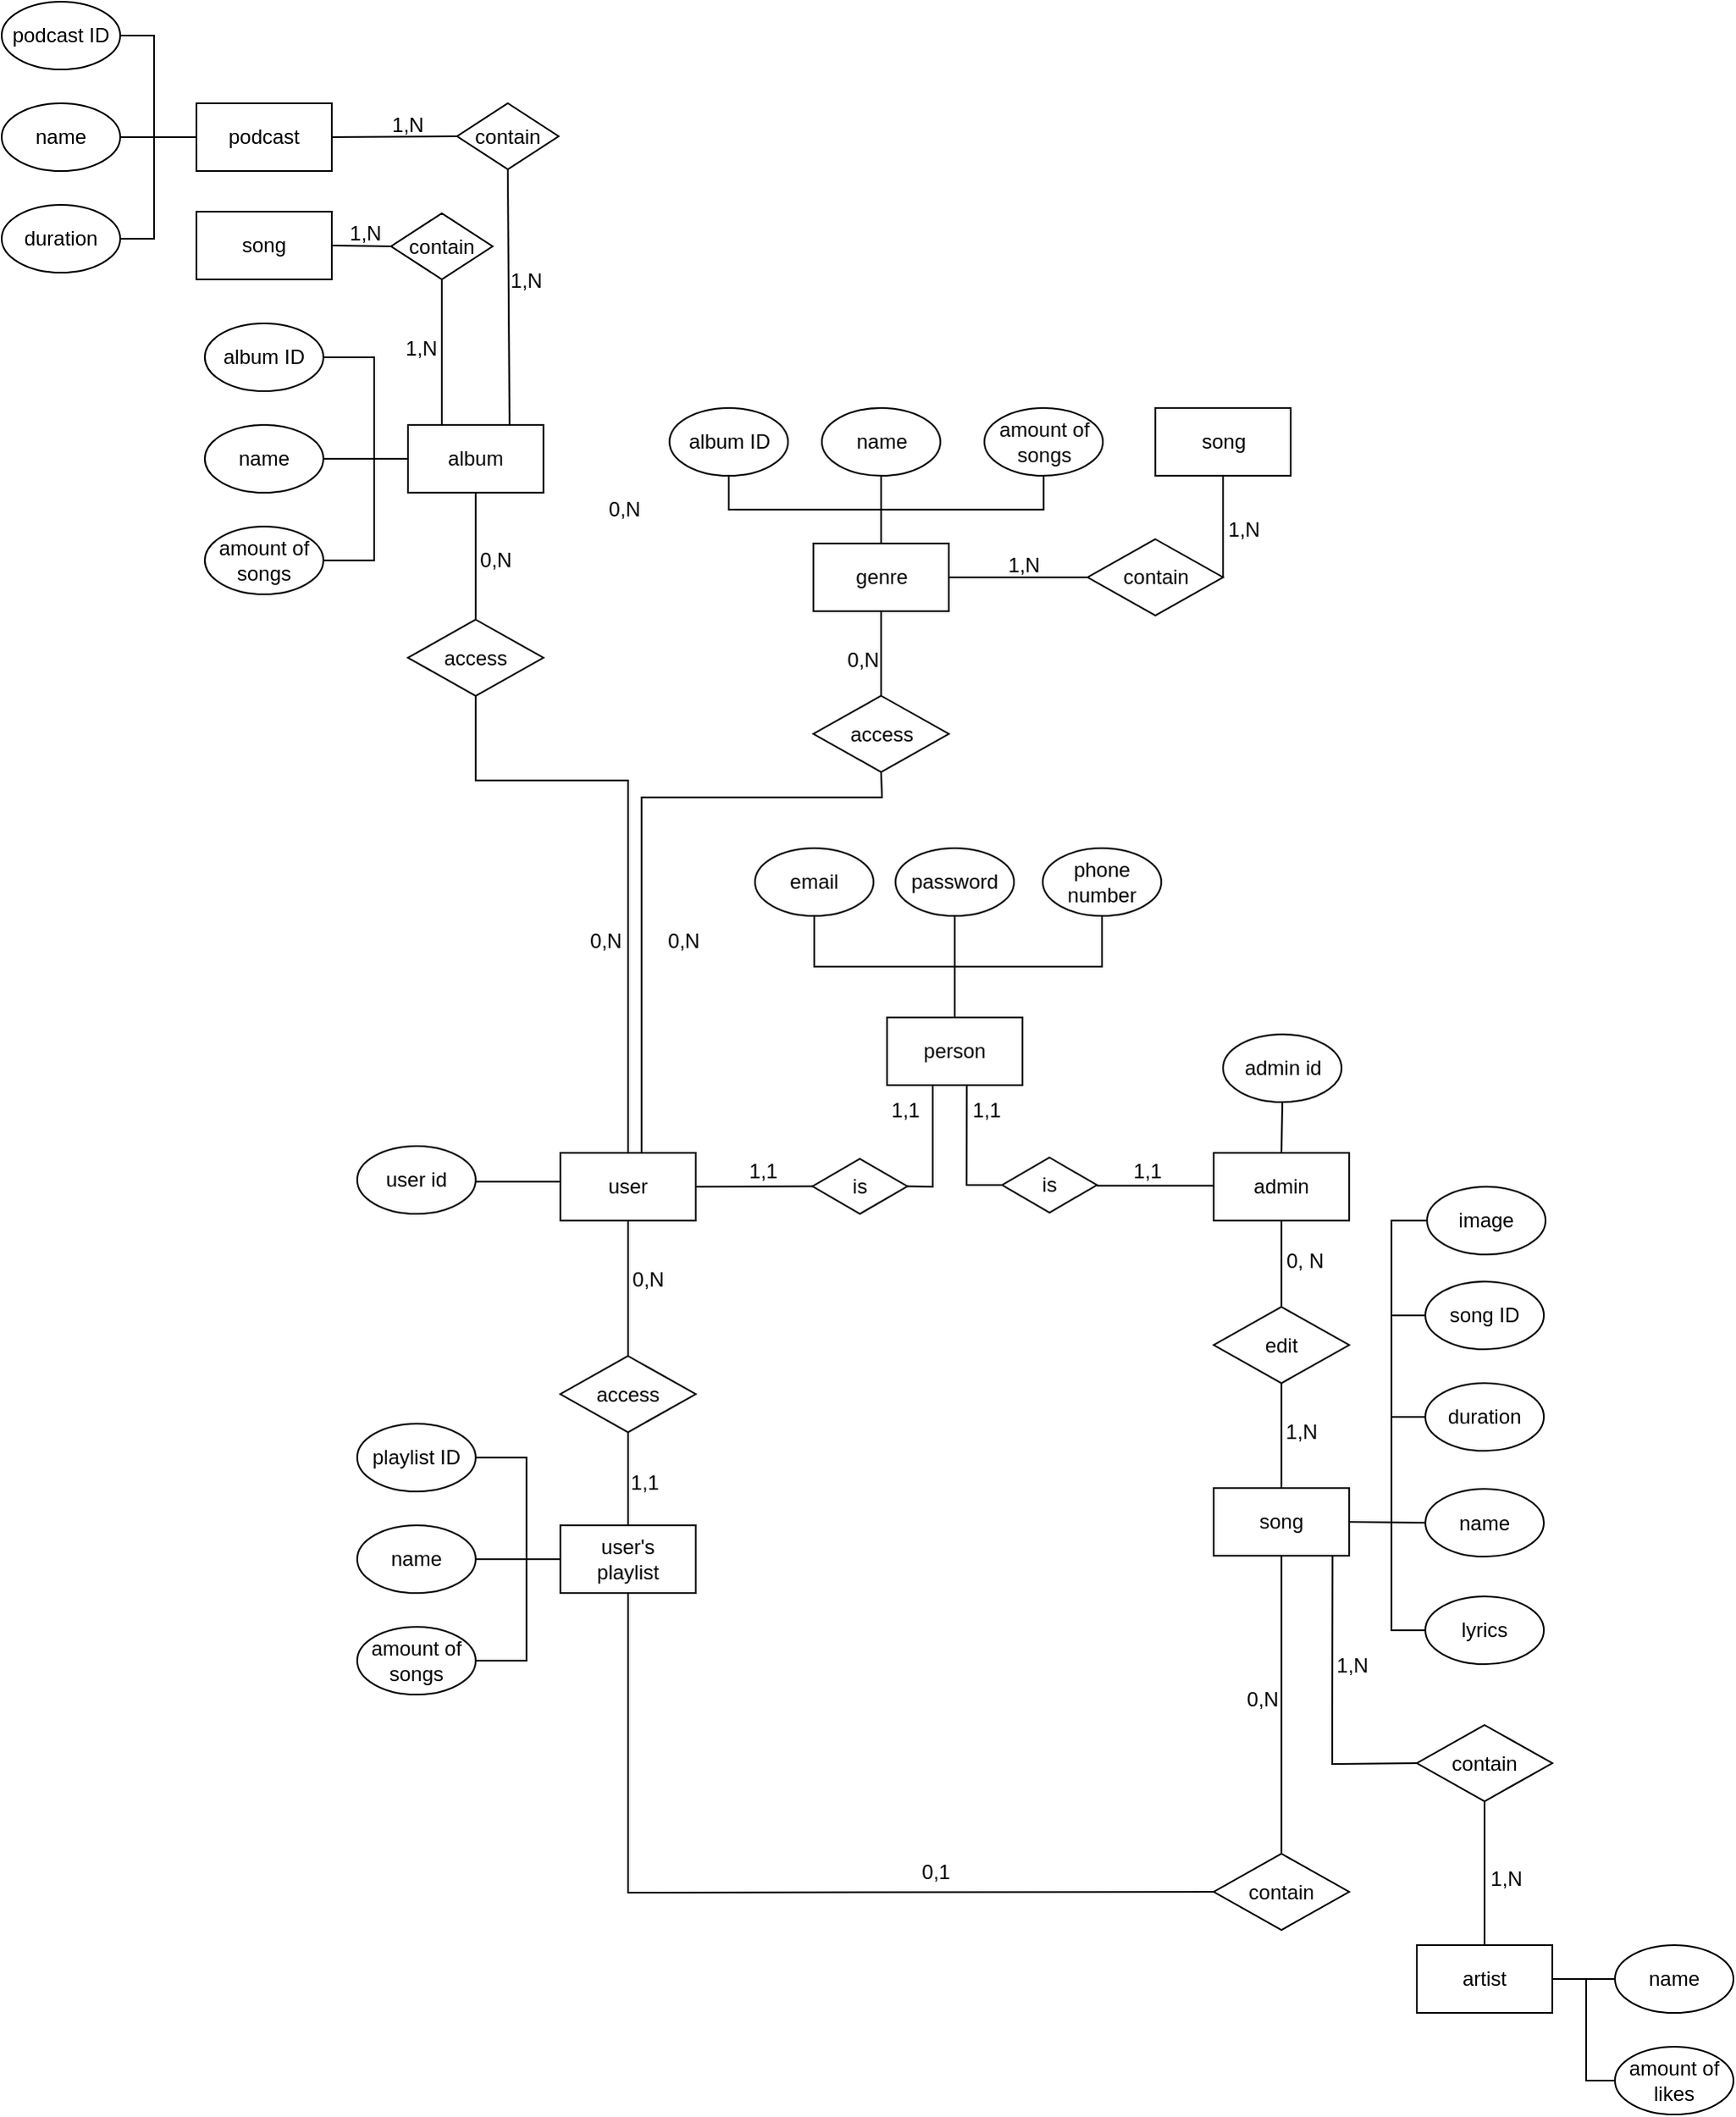 <mxfile version="22.0.4" type="github">
  <diagram name="Страница — 1" id="ZRQBWw8bUsasbf3QWrvr">
    <mxGraphModel dx="3267" dy="2522" grid="1" gridSize="10" guides="1" tooltips="1" connect="1" arrows="1" fold="1" page="1" pageScale="1" pageWidth="827" pageHeight="1169" math="0" shadow="0">
      <root>
        <mxCell id="0" />
        <mxCell id="1" parent="0" />
        <mxCell id="2nMfQo5Wa2FI_99OlQ16-1" value="user" style="rounded=0;whiteSpace=wrap;html=1;" parent="1" vertex="1">
          <mxGeometry x="280" y="160" width="80" height="40" as="geometry" />
        </mxCell>
        <mxCell id="2nMfQo5Wa2FI_99OlQ16-7" value="" style="endArrow=none;html=1;rounded=0;entryX=0;entryY=0.5;entryDx=0;entryDy=0;" parent="1" edge="1">
          <mxGeometry width="50" height="50" relative="1" as="geometry">
            <mxPoint x="230" y="177" as="sourcePoint" />
            <mxPoint x="280" y="177" as="targetPoint" />
          </mxGeometry>
        </mxCell>
        <mxCell id="2nMfQo5Wa2FI_99OlQ16-14" value="access" style="rhombus;whiteSpace=wrap;html=1;" parent="1" vertex="1">
          <mxGeometry x="280" y="280" width="80" height="45" as="geometry" />
        </mxCell>
        <mxCell id="2nMfQo5Wa2FI_99OlQ16-15" value="" style="endArrow=none;html=1;rounded=0;entryX=0.5;entryY=1;entryDx=0;entryDy=0;exitX=0.5;exitY=0;exitDx=0;exitDy=0;" parent="1" source="2nMfQo5Wa2FI_99OlQ16-14" target="2nMfQo5Wa2FI_99OlQ16-1" edge="1">
          <mxGeometry width="50" height="50" relative="1" as="geometry">
            <mxPoint x="300" y="260" as="sourcePoint" />
            <mxPoint x="350" y="210" as="targetPoint" />
          </mxGeometry>
        </mxCell>
        <mxCell id="2nMfQo5Wa2FI_99OlQ16-16" value="user&#39;s&lt;br&gt;playlist" style="rounded=0;whiteSpace=wrap;html=1;" parent="1" vertex="1">
          <mxGeometry x="280" y="380" width="80" height="40" as="geometry" />
        </mxCell>
        <mxCell id="2nMfQo5Wa2FI_99OlQ16-17" value="" style="endArrow=none;html=1;rounded=0;entryX=0.5;entryY=1;entryDx=0;entryDy=0;" parent="1" target="2nMfQo5Wa2FI_99OlQ16-14" edge="1">
          <mxGeometry width="50" height="50" relative="1" as="geometry">
            <mxPoint x="320" y="380" as="sourcePoint" />
            <mxPoint x="370" y="330" as="targetPoint" />
          </mxGeometry>
        </mxCell>
        <mxCell id="2nMfQo5Wa2FI_99OlQ16-18" value="0,N" style="text;html=1;strokeColor=none;fillColor=none;align=center;verticalAlign=middle;whiteSpace=wrap;rounded=0;" parent="1" vertex="1">
          <mxGeometry x="302" y="220" width="60" height="30" as="geometry" />
        </mxCell>
        <mxCell id="2nMfQo5Wa2FI_99OlQ16-19" value="1,1" style="text;html=1;strokeColor=none;fillColor=none;align=center;verticalAlign=middle;whiteSpace=wrap;rounded=0;" parent="1" vertex="1">
          <mxGeometry x="300" y="340" width="60" height="30" as="geometry" />
        </mxCell>
        <mxCell id="2nMfQo5Wa2FI_99OlQ16-20" value="contain" style="rhombus;whiteSpace=wrap;html=1;" parent="1" vertex="1">
          <mxGeometry x="666" y="574" width="80" height="45" as="geometry" />
        </mxCell>
        <mxCell id="2nMfQo5Wa2FI_99OlQ16-21" value="" style="endArrow=none;html=1;rounded=0;entryX=0;entryY=0.5;entryDx=0;entryDy=0;exitX=0.5;exitY=1;exitDx=0;exitDy=0;" parent="1" source="2nMfQo5Wa2FI_99OlQ16-16" target="2nMfQo5Wa2FI_99OlQ16-20" edge="1">
          <mxGeometry width="50" height="50" relative="1" as="geometry">
            <mxPoint x="360" y="400" as="sourcePoint" />
            <mxPoint x="410" y="350" as="targetPoint" />
            <Array as="points">
              <mxPoint x="320" y="597" />
            </Array>
          </mxGeometry>
        </mxCell>
        <mxCell id="2nMfQo5Wa2FI_99OlQ16-22" value="" style="endArrow=none;html=1;rounded=0;entryX=0.5;entryY=1;entryDx=0;entryDy=0;exitX=0.5;exitY=0;exitDx=0;exitDy=0;" parent="1" source="2nMfQo5Wa2FI_99OlQ16-20" edge="1">
          <mxGeometry width="50" height="50" relative="1" as="geometry">
            <mxPoint x="446" y="508" as="sourcePoint" />
            <mxPoint x="706" y="398" as="targetPoint" />
          </mxGeometry>
        </mxCell>
        <mxCell id="2nMfQo5Wa2FI_99OlQ16-23" value="0,N" style="text;html=1;strokeColor=none;fillColor=none;align=center;verticalAlign=middle;whiteSpace=wrap;rounded=0;" parent="1" vertex="1">
          <mxGeometry x="665" y="468" width="60" height="30" as="geometry" />
        </mxCell>
        <mxCell id="2nMfQo5Wa2FI_99OlQ16-24" value="0,1" style="text;html=1;strokeColor=none;fillColor=none;align=center;verticalAlign=middle;whiteSpace=wrap;rounded=0;" parent="1" vertex="1">
          <mxGeometry x="472" y="570" width="60" height="30" as="geometry" />
        </mxCell>
        <mxCell id="2nMfQo5Wa2FI_99OlQ16-28" value="name" style="ellipse;whiteSpace=wrap;html=1;" parent="1" vertex="1">
          <mxGeometry x="791" y="358.5" width="70" height="40" as="geometry" />
        </mxCell>
        <mxCell id="2nMfQo5Wa2FI_99OlQ16-31" value="lyrics" style="ellipse;whiteSpace=wrap;html=1;" parent="1" vertex="1">
          <mxGeometry x="791" y="422" width="70" height="40" as="geometry" />
        </mxCell>
        <mxCell id="2nMfQo5Wa2FI_99OlQ16-36" value="" style="endArrow=none;html=1;rounded=0;exitX=0;exitY=0.5;exitDx=0;exitDy=0;" parent="1" source="2nMfQo5Wa2FI_99OlQ16-31" edge="1">
          <mxGeometry width="50" height="50" relative="1" as="geometry">
            <mxPoint x="771" y="446" as="sourcePoint" />
            <mxPoint x="771" y="316" as="targetPoint" />
            <Array as="points">
              <mxPoint x="771" y="442" />
            </Array>
          </mxGeometry>
        </mxCell>
        <mxCell id="2nMfQo5Wa2FI_99OlQ16-38" value="song ID" style="ellipse;whiteSpace=wrap;html=1;" parent="1" vertex="1">
          <mxGeometry x="791" y="236" width="70" height="40" as="geometry" />
        </mxCell>
        <mxCell id="2nMfQo5Wa2FI_99OlQ16-39" value="" style="endArrow=none;html=1;rounded=0;entryX=0;entryY=0.5;entryDx=0;entryDy=0;" parent="1" target="2nMfQo5Wa2FI_99OlQ16-38" edge="1">
          <mxGeometry width="50" height="50" relative="1" as="geometry">
            <mxPoint x="771" y="316" as="sourcePoint" />
            <mxPoint x="781" y="326" as="targetPoint" />
            <Array as="points">
              <mxPoint x="771" y="256" />
            </Array>
          </mxGeometry>
        </mxCell>
        <mxCell id="2nMfQo5Wa2FI_99OlQ16-42" value="admin" style="rounded=0;whiteSpace=wrap;html=1;" parent="1" vertex="1">
          <mxGeometry x="666" y="160" width="80" height="40" as="geometry" />
        </mxCell>
        <mxCell id="2nMfQo5Wa2FI_99OlQ16-43" value="edit" style="rhombus;whiteSpace=wrap;html=1;" parent="1" vertex="1">
          <mxGeometry x="666" y="251" width="80" height="45" as="geometry" />
        </mxCell>
        <mxCell id="2nMfQo5Wa2FI_99OlQ16-44" value="" style="endArrow=none;html=1;rounded=0;entryX=0.5;entryY=1;entryDx=0;entryDy=0;exitX=0.5;exitY=0;exitDx=0;exitDy=0;" parent="1" source="2nMfQo5Wa2FI_99OlQ16-43" target="2nMfQo5Wa2FI_99OlQ16-42" edge="1">
          <mxGeometry width="50" height="50" relative="1" as="geometry">
            <mxPoint x="636" y="338" as="sourcePoint" />
            <mxPoint x="686" y="288" as="targetPoint" />
          </mxGeometry>
        </mxCell>
        <mxCell id="2nMfQo5Wa2FI_99OlQ16-45" value="" style="endArrow=none;html=1;rounded=0;entryX=0.5;entryY=0;entryDx=0;entryDy=0;exitX=0.5;exitY=1;exitDx=0;exitDy=0;" parent="1" source="2nMfQo5Wa2FI_99OlQ16-43" edge="1">
          <mxGeometry width="50" height="50" relative="1" as="geometry">
            <mxPoint x="716" y="261" as="sourcePoint" />
            <mxPoint x="706" y="358" as="targetPoint" />
          </mxGeometry>
        </mxCell>
        <mxCell id="2nMfQo5Wa2FI_99OlQ16-46" value="1,N" style="text;html=1;strokeColor=none;fillColor=none;align=center;verticalAlign=middle;whiteSpace=wrap;rounded=0;" parent="1" vertex="1">
          <mxGeometry x="688" y="310" width="60" height="30" as="geometry" />
        </mxCell>
        <mxCell id="2nMfQo5Wa2FI_99OlQ16-47" value="0, N" style="text;html=1;strokeColor=none;fillColor=none;align=center;verticalAlign=middle;whiteSpace=wrap;rounded=0;" parent="1" vertex="1">
          <mxGeometry x="690" y="209" width="60" height="30" as="geometry" />
        </mxCell>
        <mxCell id="2nMfQo5Wa2FI_99OlQ16-50" value="user id" style="ellipse;whiteSpace=wrap;html=1;" parent="1" vertex="1">
          <mxGeometry x="160" y="156" width="70" height="40" as="geometry" />
        </mxCell>
        <mxCell id="2nMfQo5Wa2FI_99OlQ16-55" value="admin id" style="ellipse;whiteSpace=wrap;html=1;" parent="1" vertex="1">
          <mxGeometry x="671.5" y="90" width="70" height="40" as="geometry" />
        </mxCell>
        <mxCell id="2nMfQo5Wa2FI_99OlQ16-65" value="amount of&lt;br&gt;songs" style="ellipse;whiteSpace=wrap;html=1;" parent="1" vertex="1">
          <mxGeometry x="160" y="440" width="70" height="40" as="geometry" />
        </mxCell>
        <mxCell id="2nMfQo5Wa2FI_99OlQ16-66" value="name" style="ellipse;whiteSpace=wrap;html=1;" parent="1" vertex="1">
          <mxGeometry x="160" y="380" width="70" height="40" as="geometry" />
        </mxCell>
        <mxCell id="2nMfQo5Wa2FI_99OlQ16-67" value="playlist ID" style="ellipse;whiteSpace=wrap;html=1;" parent="1" vertex="1">
          <mxGeometry x="160" y="320" width="70" height="40" as="geometry" />
        </mxCell>
        <mxCell id="2nMfQo5Wa2FI_99OlQ16-68" value="" style="endArrow=none;html=1;rounded=0;exitX=1;exitY=0.5;exitDx=0;exitDy=0;entryX=0;entryY=0.5;entryDx=0;entryDy=0;" parent="1" source="2nMfQo5Wa2FI_99OlQ16-67" target="2nMfQo5Wa2FI_99OlQ16-16" edge="1">
          <mxGeometry width="50" height="50" relative="1" as="geometry">
            <mxPoint x="252" y="350" as="sourcePoint" />
            <mxPoint x="302" y="300" as="targetPoint" />
            <Array as="points">
              <mxPoint x="260" y="340" />
              <mxPoint x="260" y="400" />
            </Array>
          </mxGeometry>
        </mxCell>
        <mxCell id="2nMfQo5Wa2FI_99OlQ16-69" value="" style="endArrow=none;html=1;rounded=0;exitX=1;exitY=0.5;exitDx=0;exitDy=0;entryX=0;entryY=0.5;entryDx=0;entryDy=0;" parent="1" source="2nMfQo5Wa2FI_99OlQ16-66" target="2nMfQo5Wa2FI_99OlQ16-16" edge="1">
          <mxGeometry width="50" height="50" relative="1" as="geometry">
            <mxPoint x="270" y="340" as="sourcePoint" />
            <mxPoint x="320" y="290" as="targetPoint" />
          </mxGeometry>
        </mxCell>
        <mxCell id="2nMfQo5Wa2FI_99OlQ16-70" value="" style="endArrow=none;html=1;rounded=0;exitX=1;exitY=0.5;exitDx=0;exitDy=0;" parent="1" source="2nMfQo5Wa2FI_99OlQ16-65" edge="1">
          <mxGeometry width="50" height="50" relative="1" as="geometry">
            <mxPoint x="250" y="380" as="sourcePoint" />
            <mxPoint x="260" y="400" as="targetPoint" />
            <Array as="points">
              <mxPoint x="260" y="460" />
            </Array>
          </mxGeometry>
        </mxCell>
        <mxCell id="2nMfQo5Wa2FI_99OlQ16-71" value="song" style="rounded=0;whiteSpace=wrap;html=1;" parent="1" vertex="1">
          <mxGeometry x="666" y="358" width="80" height="40" as="geometry" />
        </mxCell>
        <mxCell id="2nMfQo5Wa2FI_99OlQ16-72" value="" style="endArrow=none;html=1;rounded=0;entryX=0;entryY=0.5;entryDx=0;entryDy=0;exitX=1;exitY=0.5;exitDx=0;exitDy=0;" parent="1" source="2nMfQo5Wa2FI_99OlQ16-71" target="2nMfQo5Wa2FI_99OlQ16-28" edge="1">
          <mxGeometry width="50" height="50" relative="1" as="geometry">
            <mxPoint x="716" y="368" as="sourcePoint" />
            <mxPoint x="756" y="358" as="targetPoint" />
          </mxGeometry>
        </mxCell>
        <mxCell id="2nMfQo5Wa2FI_99OlQ16-74" value="" style="endArrow=none;html=1;rounded=0;exitX=0;exitY=0.5;exitDx=0;exitDy=0;" parent="1" edge="1">
          <mxGeometry width="50" height="50" relative="1" as="geometry">
            <mxPoint x="796" y="316" as="sourcePoint" />
            <mxPoint x="771" y="316" as="targetPoint" />
            <Array as="points">
              <mxPoint x="781" y="316" />
            </Array>
          </mxGeometry>
        </mxCell>
        <mxCell id="2nMfQo5Wa2FI_99OlQ16-29" value="duration" style="ellipse;whiteSpace=wrap;html=1;" parent="1" vertex="1">
          <mxGeometry x="791" y="296" width="70" height="40" as="geometry" />
        </mxCell>
        <mxCell id="2nMfQo5Wa2FI_99OlQ16-84" value="0,N" style="text;html=1;strokeColor=none;fillColor=none;align=center;verticalAlign=middle;whiteSpace=wrap;rounded=0;" parent="1" vertex="1">
          <mxGeometry x="323" y="20" width="60" height="30" as="geometry" />
        </mxCell>
        <mxCell id="2nMfQo5Wa2FI_99OlQ16-85" value="access" style="rhombus;whiteSpace=wrap;html=1;" parent="1" vertex="1">
          <mxGeometry x="190" y="-155" width="80" height="45" as="geometry" />
        </mxCell>
        <mxCell id="2nMfQo5Wa2FI_99OlQ16-86" value="" style="endArrow=none;html=1;rounded=0;entryX=0.5;entryY=1;entryDx=0;entryDy=0;exitX=0.5;exitY=0;exitDx=0;exitDy=0;" parent="1" source="2nMfQo5Wa2FI_99OlQ16-1" target="2nMfQo5Wa2FI_99OlQ16-85" edge="1">
          <mxGeometry width="50" height="50" relative="1" as="geometry">
            <mxPoint x="240" y="-50" as="sourcePoint" />
            <mxPoint x="290" y="-100" as="targetPoint" />
            <Array as="points">
              <mxPoint x="320" y="-60" />
              <mxPoint x="230" y="-60" />
            </Array>
          </mxGeometry>
        </mxCell>
        <mxCell id="2nMfQo5Wa2FI_99OlQ16-87" value="album" style="rounded=0;whiteSpace=wrap;html=1;" parent="1" vertex="1">
          <mxGeometry x="190" y="-270" width="80" height="40" as="geometry" />
        </mxCell>
        <mxCell id="2nMfQo5Wa2FI_99OlQ16-88" value="artist" style="rounded=0;whiteSpace=wrap;html=1;" parent="1" vertex="1">
          <mxGeometry x="786" y="628" width="80" height="40" as="geometry" />
        </mxCell>
        <mxCell id="2nMfQo5Wa2FI_99OlQ16-89" value="" style="endArrow=none;html=1;rounded=0;exitX=0.5;exitY=0;exitDx=0;exitDy=0;entryX=0.5;entryY=1;entryDx=0;entryDy=0;" parent="1" edge="1">
          <mxGeometry width="50" height="50" relative="1" as="geometry">
            <mxPoint x="230" y="-155" as="sourcePoint" />
            <mxPoint x="230" y="-230" as="targetPoint" />
          </mxGeometry>
        </mxCell>
        <mxCell id="2nMfQo5Wa2FI_99OlQ16-90" value="0,N" style="text;html=1;strokeColor=none;fillColor=none;align=center;verticalAlign=middle;whiteSpace=wrap;rounded=0;" parent="1" vertex="1">
          <mxGeometry x="212" y="-205" width="60" height="30" as="geometry" />
        </mxCell>
        <mxCell id="2nMfQo5Wa2FI_99OlQ16-91" value="0,N" style="text;html=1;strokeColor=none;fillColor=none;align=center;verticalAlign=middle;whiteSpace=wrap;rounded=0;" parent="1" vertex="1">
          <mxGeometry x="277" y="20" width="60" height="30" as="geometry" />
        </mxCell>
        <mxCell id="2nMfQo5Wa2FI_99OlQ16-92" value="contain" style="rhombus;whiteSpace=wrap;html=1;" parent="1" vertex="1">
          <mxGeometry x="786" y="498" width="80" height="45" as="geometry" />
        </mxCell>
        <mxCell id="2nMfQo5Wa2FI_99OlQ16-93" value="" style="endArrow=none;html=1;rounded=0;entryX=0.877;entryY=0.991;entryDx=0;entryDy=0;exitX=0;exitY=0.5;exitDx=0;exitDy=0;entryPerimeter=0;" parent="1" source="2nMfQo5Wa2FI_99OlQ16-92" target="2nMfQo5Wa2FI_99OlQ16-71" edge="1">
          <mxGeometry width="50" height="50" relative="1" as="geometry">
            <mxPoint x="586" y="548" as="sourcePoint" />
            <mxPoint x="636" y="498" as="targetPoint" />
            <Array as="points">
              <mxPoint x="736" y="521" />
              <mxPoint x="736" y="488" />
            </Array>
          </mxGeometry>
        </mxCell>
        <mxCell id="2nMfQo5Wa2FI_99OlQ16-94" value="" style="endArrow=none;html=1;rounded=0;exitX=0.5;exitY=0;exitDx=0;exitDy=0;" parent="1" source="2nMfQo5Wa2FI_99OlQ16-88" edge="1">
          <mxGeometry width="50" height="50" relative="1" as="geometry">
            <mxPoint x="776" y="593" as="sourcePoint" />
            <mxPoint x="826" y="543" as="targetPoint" />
          </mxGeometry>
        </mxCell>
        <mxCell id="2nMfQo5Wa2FI_99OlQ16-95" value="name" style="ellipse;whiteSpace=wrap;html=1;" parent="1" vertex="1">
          <mxGeometry x="903" y="628" width="70" height="40" as="geometry" />
        </mxCell>
        <mxCell id="2nMfQo5Wa2FI_99OlQ16-96" value="" style="endArrow=none;html=1;rounded=0;entryX=0;entryY=0.5;entryDx=0;entryDy=0;" parent="1" target="2nMfQo5Wa2FI_99OlQ16-95" edge="1">
          <mxGeometry width="50" height="50" relative="1" as="geometry">
            <mxPoint x="866" y="648" as="sourcePoint" />
            <mxPoint x="916" y="598" as="targetPoint" />
          </mxGeometry>
        </mxCell>
        <mxCell id="2nMfQo5Wa2FI_99OlQ16-97" value="1,N" style="text;html=1;strokeColor=none;fillColor=none;align=center;verticalAlign=middle;whiteSpace=wrap;rounded=0;" parent="1" vertex="1">
          <mxGeometry x="809" y="574" width="60" height="30" as="geometry" />
        </mxCell>
        <mxCell id="2nMfQo5Wa2FI_99OlQ16-98" value="1,N" style="text;html=1;strokeColor=none;fillColor=none;align=center;verticalAlign=middle;whiteSpace=wrap;rounded=0;" parent="1" vertex="1">
          <mxGeometry x="718" y="448" width="60" height="30" as="geometry" />
        </mxCell>
        <mxCell id="2nMfQo5Wa2FI_99OlQ16-99" value="amount of&lt;br&gt;songs" style="ellipse;whiteSpace=wrap;html=1;" parent="1" vertex="1">
          <mxGeometry x="70" y="-210" width="70" height="40" as="geometry" />
        </mxCell>
        <mxCell id="2nMfQo5Wa2FI_99OlQ16-100" value="name" style="ellipse;whiteSpace=wrap;html=1;" parent="1" vertex="1">
          <mxGeometry x="70" y="-270" width="70" height="40" as="geometry" />
        </mxCell>
        <mxCell id="2nMfQo5Wa2FI_99OlQ16-101" value="album ID" style="ellipse;whiteSpace=wrap;html=1;" parent="1" vertex="1">
          <mxGeometry x="70" y="-330" width="70" height="40" as="geometry" />
        </mxCell>
        <mxCell id="2nMfQo5Wa2FI_99OlQ16-102" value="" style="endArrow=none;html=1;rounded=0;exitX=1;exitY=0.5;exitDx=0;exitDy=0;entryX=0;entryY=0.5;entryDx=0;entryDy=0;" parent="1" source="2nMfQo5Wa2FI_99OlQ16-101" edge="1">
          <mxGeometry width="50" height="50" relative="1" as="geometry">
            <mxPoint x="162" y="-300" as="sourcePoint" />
            <mxPoint x="190" y="-250" as="targetPoint" />
            <Array as="points">
              <mxPoint x="170" y="-310" />
              <mxPoint x="170" y="-250" />
            </Array>
          </mxGeometry>
        </mxCell>
        <mxCell id="2nMfQo5Wa2FI_99OlQ16-103" value="" style="endArrow=none;html=1;rounded=0;exitX=1;exitY=0.5;exitDx=0;exitDy=0;entryX=0;entryY=0.5;entryDx=0;entryDy=0;" parent="1" source="2nMfQo5Wa2FI_99OlQ16-100" edge="1">
          <mxGeometry width="50" height="50" relative="1" as="geometry">
            <mxPoint x="180" y="-310" as="sourcePoint" />
            <mxPoint x="190" y="-250" as="targetPoint" />
          </mxGeometry>
        </mxCell>
        <mxCell id="2nMfQo5Wa2FI_99OlQ16-104" value="" style="endArrow=none;html=1;rounded=0;exitX=1;exitY=0.5;exitDx=0;exitDy=0;" parent="1" source="2nMfQo5Wa2FI_99OlQ16-99" edge="1">
          <mxGeometry width="50" height="50" relative="1" as="geometry">
            <mxPoint x="160" y="-270" as="sourcePoint" />
            <mxPoint x="170" y="-250" as="targetPoint" />
            <Array as="points">
              <mxPoint x="170" y="-190" />
            </Array>
          </mxGeometry>
        </mxCell>
        <mxCell id="2nMfQo5Wa2FI_99OlQ16-114" value="genre" style="rounded=0;whiteSpace=wrap;html=1;" parent="1" vertex="1">
          <mxGeometry x="429.5" y="-200" width="80" height="40" as="geometry" />
        </mxCell>
        <mxCell id="rNiBTRbY0KVdp3hO6eOG-1" value="" style="endArrow=none;html=1;rounded=0;entryX=0.5;entryY=1;entryDx=0;entryDy=0;" parent="1" target="rNiBTRbY0KVdp3hO6eOG-2" edge="1">
          <mxGeometry width="50" height="50" relative="1" as="geometry">
            <mxPoint x="328" y="160" as="sourcePoint" />
            <mxPoint x="328" y="-220" as="targetPoint" />
            <Array as="points">
              <mxPoint x="328" y="-50" />
              <mxPoint x="470" y="-50" />
            </Array>
          </mxGeometry>
        </mxCell>
        <mxCell id="rNiBTRbY0KVdp3hO6eOG-2" value="access" style="rhombus;whiteSpace=wrap;html=1;" parent="1" vertex="1">
          <mxGeometry x="429.5" y="-110" width="80" height="45" as="geometry" />
        </mxCell>
        <mxCell id="rNiBTRbY0KVdp3hO6eOG-3" value="" style="endArrow=none;html=1;rounded=0;entryX=0.5;entryY=1;entryDx=0;entryDy=0;exitX=0.5;exitY=0;exitDx=0;exitDy=0;" parent="1" source="rNiBTRbY0KVdp3hO6eOG-2" target="2nMfQo5Wa2FI_99OlQ16-114" edge="1">
          <mxGeometry width="50" height="50" relative="1" as="geometry">
            <mxPoint x="549.5" y="10" as="sourcePoint" />
            <mxPoint x="599.5" y="-40" as="targetPoint" />
          </mxGeometry>
        </mxCell>
        <mxCell id="rNiBTRbY0KVdp3hO6eOG-4" value="0,N" style="text;html=1;strokeColor=none;fillColor=none;align=center;verticalAlign=middle;whiteSpace=wrap;rounded=0;" parent="1" vertex="1">
          <mxGeometry x="288" y="-235" width="60" height="30" as="geometry" />
        </mxCell>
        <mxCell id="rNiBTRbY0KVdp3hO6eOG-5" value="0,N" style="text;html=1;strokeColor=none;fillColor=none;align=center;verticalAlign=middle;whiteSpace=wrap;rounded=0;" parent="1" vertex="1">
          <mxGeometry x="428.5" y="-146" width="60" height="30" as="geometry" />
        </mxCell>
        <mxCell id="rNiBTRbY0KVdp3hO6eOG-6" value="album ID" style="ellipse;whiteSpace=wrap;html=1;" parent="1" vertex="1">
          <mxGeometry x="344.5" y="-280" width="70" height="40" as="geometry" />
        </mxCell>
        <mxCell id="rNiBTRbY0KVdp3hO6eOG-7" value="name" style="ellipse;whiteSpace=wrap;html=1;" parent="1" vertex="1">
          <mxGeometry x="434.5" y="-280" width="70" height="40" as="geometry" />
        </mxCell>
        <mxCell id="rNiBTRbY0KVdp3hO6eOG-8" value="amount of&lt;br&gt;songs" style="ellipse;whiteSpace=wrap;html=1;" parent="1" vertex="1">
          <mxGeometry x="530.5" y="-280" width="70" height="40" as="geometry" />
        </mxCell>
        <mxCell id="rNiBTRbY0KVdp3hO6eOG-9" value="" style="endArrow=none;html=1;rounded=0;entryX=0.5;entryY=1;entryDx=0;entryDy=0;exitX=0.5;exitY=0;exitDx=0;exitDy=0;" parent="1" source="2nMfQo5Wa2FI_99OlQ16-114" target="rNiBTRbY0KVdp3hO6eOG-8" edge="1">
          <mxGeometry width="50" height="50" relative="1" as="geometry">
            <mxPoint x="569.5" as="sourcePoint" />
            <mxPoint x="619.5" y="-50" as="targetPoint" />
            <Array as="points">
              <mxPoint x="469.5" y="-220" />
              <mxPoint x="565.5" y="-220" />
            </Array>
          </mxGeometry>
        </mxCell>
        <mxCell id="rNiBTRbY0KVdp3hO6eOG-11" value="" style="endArrow=none;html=1;rounded=0;entryX=0.5;entryY=1;entryDx=0;entryDy=0;exitX=0.5;exitY=0;exitDx=0;exitDy=0;" parent="1" source="2nMfQo5Wa2FI_99OlQ16-114" target="rNiBTRbY0KVdp3hO6eOG-7" edge="1">
          <mxGeometry width="50" height="50" relative="1" as="geometry">
            <mxPoint x="569.5" as="sourcePoint" />
            <mxPoint x="619.5" y="-50" as="targetPoint" />
          </mxGeometry>
        </mxCell>
        <mxCell id="rNiBTRbY0KVdp3hO6eOG-12" value="" style="endArrow=none;html=1;rounded=0;entryX=0.5;entryY=1;entryDx=0;entryDy=0;exitX=0.5;exitY=0;exitDx=0;exitDy=0;" parent="1" source="2nMfQo5Wa2FI_99OlQ16-114" target="rNiBTRbY0KVdp3hO6eOG-6" edge="1">
          <mxGeometry width="50" height="50" relative="1" as="geometry">
            <mxPoint x="499.5" y="-150" as="sourcePoint" />
            <mxPoint x="549.5" y="-200" as="targetPoint" />
            <Array as="points">
              <mxPoint x="469.5" y="-220" />
              <mxPoint x="379.5" y="-220" />
            </Array>
          </mxGeometry>
        </mxCell>
        <mxCell id="rNiBTRbY0KVdp3hO6eOG-13" value="song" style="rounded=0;whiteSpace=wrap;html=1;" parent="1" vertex="1">
          <mxGeometry x="65" y="-396" width="80" height="40" as="geometry" />
        </mxCell>
        <mxCell id="rNiBTRbY0KVdp3hO6eOG-15" value="song" style="rounded=0;whiteSpace=wrap;html=1;" parent="1" vertex="1">
          <mxGeometry x="631.5" y="-280" width="80" height="40" as="geometry" />
        </mxCell>
        <mxCell id="rNiBTRbY0KVdp3hO6eOG-17" value="contain" style="rhombus;whiteSpace=wrap;html=1;" parent="1" vertex="1">
          <mxGeometry x="180" y="-395" width="60" height="39" as="geometry" />
        </mxCell>
        <mxCell id="rNiBTRbY0KVdp3hO6eOG-18" value="" style="endArrow=none;html=1;rounded=0;exitX=1;exitY=0.5;exitDx=0;exitDy=0;entryX=0;entryY=0.5;entryDx=0;entryDy=0;" parent="1" source="rNiBTRbY0KVdp3hO6eOG-13" target="rNiBTRbY0KVdp3hO6eOG-17" edge="1">
          <mxGeometry width="50" height="50" relative="1" as="geometry">
            <mxPoint x="300" y="-360" as="sourcePoint" />
            <mxPoint x="350" y="-410" as="targetPoint" />
          </mxGeometry>
        </mxCell>
        <mxCell id="rNiBTRbY0KVdp3hO6eOG-19" value="" style="endArrow=none;html=1;rounded=0;entryX=0.5;entryY=1;entryDx=0;entryDy=0;exitX=0.25;exitY=0;exitDx=0;exitDy=0;" parent="1" source="2nMfQo5Wa2FI_99OlQ16-87" target="rNiBTRbY0KVdp3hO6eOG-17" edge="1">
          <mxGeometry width="50" height="50" relative="1" as="geometry">
            <mxPoint x="300" y="-360" as="sourcePoint" />
            <mxPoint x="350" y="-410" as="targetPoint" />
          </mxGeometry>
        </mxCell>
        <mxCell id="rNiBTRbY0KVdp3hO6eOG-20" value="" style="endArrow=none;html=1;rounded=0;exitX=1;exitY=0.5;exitDx=0;exitDy=0;entryX=0.5;entryY=1;entryDx=0;entryDy=0;" parent="1" source="2nMfQo5Wa2FI_99OlQ16-114" target="rNiBTRbY0KVdp3hO6eOG-15" edge="1">
          <mxGeometry width="50" height="50" relative="1" as="geometry">
            <mxPoint x="609.5" y="-190" as="sourcePoint" />
            <mxPoint x="654.5" y="-190" as="targetPoint" />
            <Array as="points">
              <mxPoint x="671.5" y="-180" />
            </Array>
          </mxGeometry>
        </mxCell>
        <mxCell id="rNiBTRbY0KVdp3hO6eOG-22" value="contain" style="rhombus;whiteSpace=wrap;html=1;" parent="1" vertex="1">
          <mxGeometry x="591.5" y="-202.5" width="80" height="45" as="geometry" />
        </mxCell>
        <mxCell id="rNiBTRbY0KVdp3hO6eOG-23" value="1,N" style="text;html=1;strokeColor=none;fillColor=none;align=center;verticalAlign=middle;whiteSpace=wrap;rounded=0;" parent="1" vertex="1">
          <mxGeometry x="168" y="-330" width="60" height="30" as="geometry" />
        </mxCell>
        <mxCell id="rNiBTRbY0KVdp3hO6eOG-24" value="1,N" style="text;html=1;strokeColor=none;fillColor=none;align=center;verticalAlign=middle;whiteSpace=wrap;rounded=0;" parent="1" vertex="1">
          <mxGeometry x="135" y="-398" width="60" height="30" as="geometry" />
        </mxCell>
        <mxCell id="rNiBTRbY0KVdp3hO6eOG-25" value="1,N" style="text;html=1;strokeColor=none;fillColor=none;align=center;verticalAlign=middle;whiteSpace=wrap;rounded=0;" parent="1" vertex="1">
          <mxGeometry x="523.5" y="-202.5" width="60" height="30" as="geometry" />
        </mxCell>
        <mxCell id="rNiBTRbY0KVdp3hO6eOG-26" value="1,N" style="text;html=1;strokeColor=none;fillColor=none;align=center;verticalAlign=middle;whiteSpace=wrap;rounded=0;" parent="1" vertex="1">
          <mxGeometry x="653.5" y="-223" width="60" height="30" as="geometry" />
        </mxCell>
        <mxCell id="aTsHMG4_NkfaAtbkzvUR-1" value="amount of&lt;br&gt;likes" style="ellipse;whiteSpace=wrap;html=1;" parent="1" vertex="1">
          <mxGeometry x="903" y="688" width="70" height="40" as="geometry" />
        </mxCell>
        <mxCell id="aTsHMG4_NkfaAtbkzvUR-2" value="" style="endArrow=none;html=1;rounded=0;entryX=0;entryY=0.5;entryDx=0;entryDy=0;" parent="1" target="aTsHMG4_NkfaAtbkzvUR-1" edge="1">
          <mxGeometry width="50" height="50" relative="1" as="geometry">
            <mxPoint x="886" y="648" as="sourcePoint" />
            <mxPoint x="856" y="698" as="targetPoint" />
            <Array as="points">
              <mxPoint x="886" y="708" />
            </Array>
          </mxGeometry>
        </mxCell>
        <mxCell id="aTsHMG4_NkfaAtbkzvUR-9" value="email" style="ellipse;whiteSpace=wrap;html=1;" parent="1" vertex="1">
          <mxGeometry x="395" y="-20" width="70" height="40" as="geometry" />
        </mxCell>
        <mxCell id="aTsHMG4_NkfaAtbkzvUR-7" value="person" style="rounded=0;whiteSpace=wrap;html=1;" parent="1" vertex="1">
          <mxGeometry x="473" y="80" width="80" height="40" as="geometry" />
        </mxCell>
        <mxCell id="aTsHMG4_NkfaAtbkzvUR-10" value="password" style="ellipse;whiteSpace=wrap;html=1;" parent="1" vertex="1">
          <mxGeometry x="478" y="-20" width="70" height="40" as="geometry" />
        </mxCell>
        <mxCell id="aTsHMG4_NkfaAtbkzvUR-11" value="phone&lt;br&gt;number" style="ellipse;whiteSpace=wrap;html=1;" parent="1" vertex="1">
          <mxGeometry x="565" y="-20" width="70" height="40" as="geometry" />
        </mxCell>
        <mxCell id="aTsHMG4_NkfaAtbkzvUR-12" value="is" style="rhombus;whiteSpace=wrap;html=1;" parent="1" vertex="1">
          <mxGeometry x="429" y="163.5" width="56" height="32.5" as="geometry" />
        </mxCell>
        <mxCell id="aTsHMG4_NkfaAtbkzvUR-13" value="is" style="rhombus;whiteSpace=wrap;html=1;" parent="1" vertex="1">
          <mxGeometry x="541" y="162.75" width="56" height="32.5" as="geometry" />
        </mxCell>
        <mxCell id="aTsHMG4_NkfaAtbkzvUR-14" value="" style="endArrow=none;html=1;rounded=0;exitX=1;exitY=0.5;exitDx=0;exitDy=0;entryX=0;entryY=0.5;entryDx=0;entryDy=0;" parent="1" source="2nMfQo5Wa2FI_99OlQ16-1" target="aTsHMG4_NkfaAtbkzvUR-12" edge="1">
          <mxGeometry width="50" height="50" relative="1" as="geometry">
            <mxPoint x="410" y="150" as="sourcePoint" />
            <mxPoint x="460" y="100" as="targetPoint" />
          </mxGeometry>
        </mxCell>
        <mxCell id="aTsHMG4_NkfaAtbkzvUR-15" value="" style="endArrow=none;html=1;rounded=0;exitX=1;exitY=0.5;exitDx=0;exitDy=0;entryX=0;entryY=0.5;entryDx=0;entryDy=0;" parent="1" edge="1">
          <mxGeometry width="50" height="50" relative="1" as="geometry">
            <mxPoint x="597" y="179.35" as="sourcePoint" />
            <mxPoint x="666" y="179.35" as="targetPoint" />
          </mxGeometry>
        </mxCell>
        <mxCell id="aTsHMG4_NkfaAtbkzvUR-16" value="" style="endArrow=none;html=1;rounded=0;exitX=1;exitY=0.5;exitDx=0;exitDy=0;" parent="1" source="aTsHMG4_NkfaAtbkzvUR-12" edge="1">
          <mxGeometry width="50" height="50" relative="1" as="geometry">
            <mxPoint x="470" y="180" as="sourcePoint" />
            <mxPoint x="500" y="120" as="targetPoint" />
            <Array as="points">
              <mxPoint x="500" y="180" />
            </Array>
          </mxGeometry>
        </mxCell>
        <mxCell id="aTsHMG4_NkfaAtbkzvUR-17" value="" style="endArrow=none;html=1;rounded=0;entryX=0;entryY=0.5;entryDx=0;entryDy=0;exitX=0.589;exitY=1.012;exitDx=0;exitDy=0;exitPerimeter=0;" parent="1" source="aTsHMG4_NkfaAtbkzvUR-7" target="aTsHMG4_NkfaAtbkzvUR-13" edge="1">
          <mxGeometry width="50" height="50" relative="1" as="geometry">
            <mxPoint x="520" y="140" as="sourcePoint" />
            <mxPoint x="520" y="130" as="targetPoint" />
            <Array as="points">
              <mxPoint x="520" y="179" />
            </Array>
          </mxGeometry>
        </mxCell>
        <mxCell id="aTsHMG4_NkfaAtbkzvUR-18" value="1,1" style="text;html=1;strokeColor=none;fillColor=none;align=center;verticalAlign=middle;whiteSpace=wrap;rounded=0;" parent="1" vertex="1">
          <mxGeometry x="454" y="120" width="60" height="30" as="geometry" />
        </mxCell>
        <mxCell id="aTsHMG4_NkfaAtbkzvUR-19" value="1,1" style="text;html=1;strokeColor=none;fillColor=none;align=center;verticalAlign=middle;whiteSpace=wrap;rounded=0;" parent="1" vertex="1">
          <mxGeometry x="502" y="120" width="60" height="30" as="geometry" />
        </mxCell>
        <mxCell id="aTsHMG4_NkfaAtbkzvUR-20" value="1,1" style="text;html=1;strokeColor=none;fillColor=none;align=center;verticalAlign=middle;whiteSpace=wrap;rounded=0;" parent="1" vertex="1">
          <mxGeometry x="370" y="156" width="60" height="30" as="geometry" />
        </mxCell>
        <mxCell id="aTsHMG4_NkfaAtbkzvUR-21" value="1,1" style="text;html=1;strokeColor=none;fillColor=none;align=center;verticalAlign=middle;whiteSpace=wrap;rounded=0;" parent="1" vertex="1">
          <mxGeometry x="597" y="156" width="60" height="30" as="geometry" />
        </mxCell>
        <mxCell id="aTsHMG4_NkfaAtbkzvUR-22" value="podcast" style="rounded=0;whiteSpace=wrap;html=1;" parent="1" vertex="1">
          <mxGeometry x="65" y="-460" width="80" height="40" as="geometry" />
        </mxCell>
        <mxCell id="aTsHMG4_NkfaAtbkzvUR-24" value="" style="endArrow=none;html=1;rounded=0;entryX=0.5;entryY=0;entryDx=0;entryDy=0;exitX=0.5;exitY=1;exitDx=0;exitDy=0;" parent="1" source="aTsHMG4_NkfaAtbkzvUR-10" target="aTsHMG4_NkfaAtbkzvUR-7" edge="1">
          <mxGeometry width="50" height="50" relative="1" as="geometry">
            <mxPoint x="310" y="90" as="sourcePoint" />
            <mxPoint x="360" y="40" as="targetPoint" />
          </mxGeometry>
        </mxCell>
        <mxCell id="aTsHMG4_NkfaAtbkzvUR-25" value="" style="endArrow=none;html=1;rounded=0;entryX=0.5;entryY=1;entryDx=0;entryDy=0;exitX=0.5;exitY=1;exitDx=0;exitDy=0;" parent="1" source="aTsHMG4_NkfaAtbkzvUR-9" target="aTsHMG4_NkfaAtbkzvUR-11" edge="1">
          <mxGeometry width="50" height="50" relative="1" as="geometry">
            <mxPoint x="310" y="90" as="sourcePoint" />
            <mxPoint x="360" y="40" as="targetPoint" />
            <Array as="points">
              <mxPoint x="430" y="50" />
              <mxPoint x="600" y="50" />
            </Array>
          </mxGeometry>
        </mxCell>
        <mxCell id="aTsHMG4_NkfaAtbkzvUR-26" value="contain" style="rhombus;whiteSpace=wrap;html=1;" parent="1" vertex="1">
          <mxGeometry x="219" y="-460" width="60" height="39" as="geometry" />
        </mxCell>
        <mxCell id="aTsHMG4_NkfaAtbkzvUR-27" value="" style="endArrow=none;html=1;rounded=0;exitX=0.75;exitY=0;exitDx=0;exitDy=0;entryX=0.5;entryY=1;entryDx=0;entryDy=0;" parent="1" source="2nMfQo5Wa2FI_99OlQ16-87" target="aTsHMG4_NkfaAtbkzvUR-26" edge="1">
          <mxGeometry width="50" height="50" relative="1" as="geometry">
            <mxPoint x="160" y="-160" as="sourcePoint" />
            <mxPoint x="210" y="-210" as="targetPoint" />
          </mxGeometry>
        </mxCell>
        <mxCell id="aTsHMG4_NkfaAtbkzvUR-28" value="" style="endArrow=none;html=1;rounded=0;entryX=0;entryY=0.5;entryDx=0;entryDy=0;exitX=1;exitY=0.5;exitDx=0;exitDy=0;" parent="1" source="aTsHMG4_NkfaAtbkzvUR-22" target="aTsHMG4_NkfaAtbkzvUR-26" edge="1">
          <mxGeometry width="50" height="50" relative="1" as="geometry">
            <mxPoint x="170" y="-240" as="sourcePoint" />
            <mxPoint x="220" y="-290" as="targetPoint" />
          </mxGeometry>
        </mxCell>
        <mxCell id="aTsHMG4_NkfaAtbkzvUR-29" value="1,N" style="text;html=1;strokeColor=none;fillColor=none;align=center;verticalAlign=middle;whiteSpace=wrap;rounded=0;" parent="1" vertex="1">
          <mxGeometry x="160" y="-462" width="60" height="30" as="geometry" />
        </mxCell>
        <mxCell id="aTsHMG4_NkfaAtbkzvUR-30" value="1,N" style="text;html=1;strokeColor=none;fillColor=none;align=center;verticalAlign=middle;whiteSpace=wrap;rounded=0;" parent="1" vertex="1">
          <mxGeometry x="230" y="-370" width="60" height="30" as="geometry" />
        </mxCell>
        <mxCell id="aTsHMG4_NkfaAtbkzvUR-31" value="" style="endArrow=none;html=1;rounded=0;entryX=0.5;entryY=1;entryDx=0;entryDy=0;exitX=0.5;exitY=0;exitDx=0;exitDy=0;" parent="1" source="2nMfQo5Wa2FI_99OlQ16-42" target="2nMfQo5Wa2FI_99OlQ16-55" edge="1">
          <mxGeometry width="50" height="50" relative="1" as="geometry">
            <mxPoint x="810" y="270" as="sourcePoint" />
            <mxPoint x="860" y="220" as="targetPoint" />
          </mxGeometry>
        </mxCell>
        <mxCell id="aTsHMG4_NkfaAtbkzvUR-32" value="image" style="ellipse;whiteSpace=wrap;html=1;" parent="1" vertex="1">
          <mxGeometry x="792" y="180" width="70" height="40" as="geometry" />
        </mxCell>
        <mxCell id="aTsHMG4_NkfaAtbkzvUR-34" value="" style="endArrow=none;html=1;rounded=0;" parent="1" target="aTsHMG4_NkfaAtbkzvUR-32" edge="1">
          <mxGeometry width="50" height="50" relative="1" as="geometry">
            <mxPoint x="771" y="260" as="sourcePoint" />
            <mxPoint x="791" y="200" as="targetPoint" />
            <Array as="points">
              <mxPoint x="771" y="200" />
            </Array>
          </mxGeometry>
        </mxCell>
        <mxCell id="Rp40q5ui0bK6pDqNgaUM-1" value="duration" style="ellipse;whiteSpace=wrap;html=1;" parent="1" vertex="1">
          <mxGeometry x="-50" y="-400" width="70" height="40" as="geometry" />
        </mxCell>
        <mxCell id="Rp40q5ui0bK6pDqNgaUM-2" value="name" style="ellipse;whiteSpace=wrap;html=1;" parent="1" vertex="1">
          <mxGeometry x="-50" y="-460" width="70" height="40" as="geometry" />
        </mxCell>
        <mxCell id="Rp40q5ui0bK6pDqNgaUM-3" value="podcast ID" style="ellipse;whiteSpace=wrap;html=1;" parent="1" vertex="1">
          <mxGeometry x="-50" y="-520" width="70" height="40" as="geometry" />
        </mxCell>
        <mxCell id="Rp40q5ui0bK6pDqNgaUM-4" value="" style="endArrow=none;html=1;rounded=0;exitX=1;exitY=0.5;exitDx=0;exitDy=0;entryX=0;entryY=0.5;entryDx=0;entryDy=0;" parent="1" source="Rp40q5ui0bK6pDqNgaUM-3" target="aTsHMG4_NkfaAtbkzvUR-22" edge="1">
          <mxGeometry width="50" height="50" relative="1" as="geometry">
            <mxPoint x="-10" y="-390" as="sourcePoint" />
            <mxPoint x="40" y="-440" as="targetPoint" />
            <Array as="points">
              <mxPoint x="40" y="-500" />
              <mxPoint x="40" y="-440" />
            </Array>
          </mxGeometry>
        </mxCell>
        <mxCell id="Rp40q5ui0bK6pDqNgaUM-5" value="" style="endArrow=none;html=1;rounded=0;exitX=1;exitY=0.5;exitDx=0;exitDy=0;entryX=0;entryY=0.5;entryDx=0;entryDy=0;" parent="1" source="Rp40q5ui0bK6pDqNgaUM-2" target="aTsHMG4_NkfaAtbkzvUR-22" edge="1">
          <mxGeometry width="50" height="50" relative="1" as="geometry">
            <mxPoint x="-10" y="-390" as="sourcePoint" />
            <mxPoint x="40" y="-440" as="targetPoint" />
          </mxGeometry>
        </mxCell>
        <mxCell id="Rp40q5ui0bK6pDqNgaUM-6" value="" style="endArrow=none;html=1;rounded=0;exitX=1;exitY=0.5;exitDx=0;exitDy=0;entryX=0;entryY=0.5;entryDx=0;entryDy=0;" parent="1" source="Rp40q5ui0bK6pDqNgaUM-1" target="aTsHMG4_NkfaAtbkzvUR-22" edge="1">
          <mxGeometry width="50" height="50" relative="1" as="geometry">
            <mxPoint x="90" y="-380" as="sourcePoint" />
            <mxPoint x="140" y="-430" as="targetPoint" />
            <Array as="points">
              <mxPoint x="40" y="-380" />
              <mxPoint x="40" y="-440" />
            </Array>
          </mxGeometry>
        </mxCell>
      </root>
    </mxGraphModel>
  </diagram>
</mxfile>
